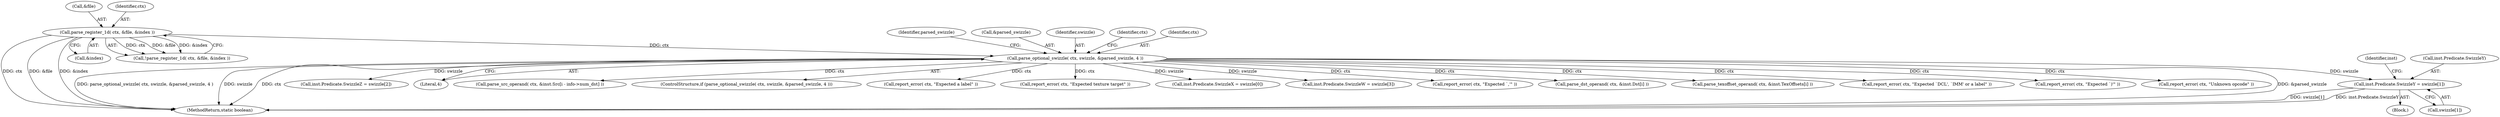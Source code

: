 digraph "0_virglrenderer_e534b51ca3c3cd25f3990589932a9ed711c59b27@array" {
"1002313" [label="(Call,inst.Predicate.SwizzleY = swizzle[1])"];
"1002294" [label="(Call,parse_optional_swizzle( ctx, swizzle, &parsed_swizzle, 4 ))"];
"1002285" [label="(Call,parse_register_1d( ctx, &file, &index ))"];
"1002438" [label="(Call,report_error( ctx, \"Expected `DCL', `IMM' or a label\" ))"];
"1002287" [label="(Call,&file)"];
"1002348" [label="(Call,report_error( ctx, \"Expected `)'\" ))"];
"1002284" [label="(Call,!parse_register_1d( ctx, &file, &index ))"];
"1002286" [label="(Identifier,ctx)"];
"1002302" [label="(Identifier,parsed_swizzle)"];
"1002297" [label="(Call,&parsed_swizzle)"];
"1002434" [label="(Call,report_error( ctx, \"Unknown opcode\" ))"];
"1004155" [label="(MethodReturn,static boolean)"];
"1002325" [label="(Identifier,inst)"];
"1002313" [label="(Call,inst.Predicate.SwizzleY = swizzle[1])"];
"1002322" [label="(Call,inst.Predicate.SwizzleZ = swizzle[2])"];
"1002296" [label="(Identifier,swizzle)"];
"1002299" [label="(Literal,4)"];
"1002319" [label="(Call,swizzle[1])"];
"1002583" [label="(Call,parse_src_operand( ctx, &inst.Src[i - info->num_dst] ))"];
"1002294" [label="(Call,parse_optional_swizzle( ctx, swizzle, &parsed_swizzle, 4 ))"];
"1002293" [label="(ControlStructure,if (parse_optional_swizzle( ctx, swizzle, &parsed_swizzle, 4 )))"];
"1002314" [label="(Call,inst.Predicate.SwizzleY)"];
"1002344" [label="(Identifier,ctx)"];
"1002295" [label="(Identifier,ctx)"];
"1002285" [label="(Call,parse_register_1d( ctx, &file, &index ))"];
"1002739" [label="(Call,report_error( ctx, \"Expected a label\" ))"];
"1002640" [label="(Call,report_error( ctx, \"Expected texture target\" ))"];
"1002303" [label="(Block,)"];
"1002304" [label="(Call,inst.Predicate.SwizzleX = swizzle[0])"];
"1002331" [label="(Call,inst.Predicate.SwizzleW = swizzle[3])"];
"1002536" [label="(Call,report_error( ctx, \"Expected `,'\" ))"];
"1002289" [label="(Call,&index)"];
"1002559" [label="(Call,parse_dst_operand( ctx, &inst.Dst[i] ))"];
"1002682" [label="(Call,parse_texoffset_operand( ctx, &inst.TexOffsets[i] ))"];
"1002313" -> "1002303"  [label="AST: "];
"1002313" -> "1002319"  [label="CFG: "];
"1002314" -> "1002313"  [label="AST: "];
"1002319" -> "1002313"  [label="AST: "];
"1002325" -> "1002313"  [label="CFG: "];
"1002313" -> "1004155"  [label="DDG: swizzle[1]"];
"1002313" -> "1004155"  [label="DDG: inst.Predicate.SwizzleY"];
"1002294" -> "1002313"  [label="DDG: swizzle"];
"1002294" -> "1002293"  [label="AST: "];
"1002294" -> "1002299"  [label="CFG: "];
"1002295" -> "1002294"  [label="AST: "];
"1002296" -> "1002294"  [label="AST: "];
"1002297" -> "1002294"  [label="AST: "];
"1002299" -> "1002294"  [label="AST: "];
"1002302" -> "1002294"  [label="CFG: "];
"1002344" -> "1002294"  [label="CFG: "];
"1002294" -> "1004155"  [label="DDG: &parsed_swizzle"];
"1002294" -> "1004155"  [label="DDG: parse_optional_swizzle( ctx, swizzle, &parsed_swizzle, 4 )"];
"1002294" -> "1004155"  [label="DDG: swizzle"];
"1002294" -> "1004155"  [label="DDG: ctx"];
"1002285" -> "1002294"  [label="DDG: ctx"];
"1002294" -> "1002304"  [label="DDG: swizzle"];
"1002294" -> "1002322"  [label="DDG: swizzle"];
"1002294" -> "1002331"  [label="DDG: swizzle"];
"1002294" -> "1002348"  [label="DDG: ctx"];
"1002294" -> "1002434"  [label="DDG: ctx"];
"1002294" -> "1002438"  [label="DDG: ctx"];
"1002294" -> "1002536"  [label="DDG: ctx"];
"1002294" -> "1002559"  [label="DDG: ctx"];
"1002294" -> "1002583"  [label="DDG: ctx"];
"1002294" -> "1002640"  [label="DDG: ctx"];
"1002294" -> "1002682"  [label="DDG: ctx"];
"1002294" -> "1002739"  [label="DDG: ctx"];
"1002285" -> "1002284"  [label="AST: "];
"1002285" -> "1002289"  [label="CFG: "];
"1002286" -> "1002285"  [label="AST: "];
"1002287" -> "1002285"  [label="AST: "];
"1002289" -> "1002285"  [label="AST: "];
"1002284" -> "1002285"  [label="CFG: "];
"1002285" -> "1004155"  [label="DDG: ctx"];
"1002285" -> "1004155"  [label="DDG: &file"];
"1002285" -> "1004155"  [label="DDG: &index"];
"1002285" -> "1002284"  [label="DDG: ctx"];
"1002285" -> "1002284"  [label="DDG: &file"];
"1002285" -> "1002284"  [label="DDG: &index"];
}
